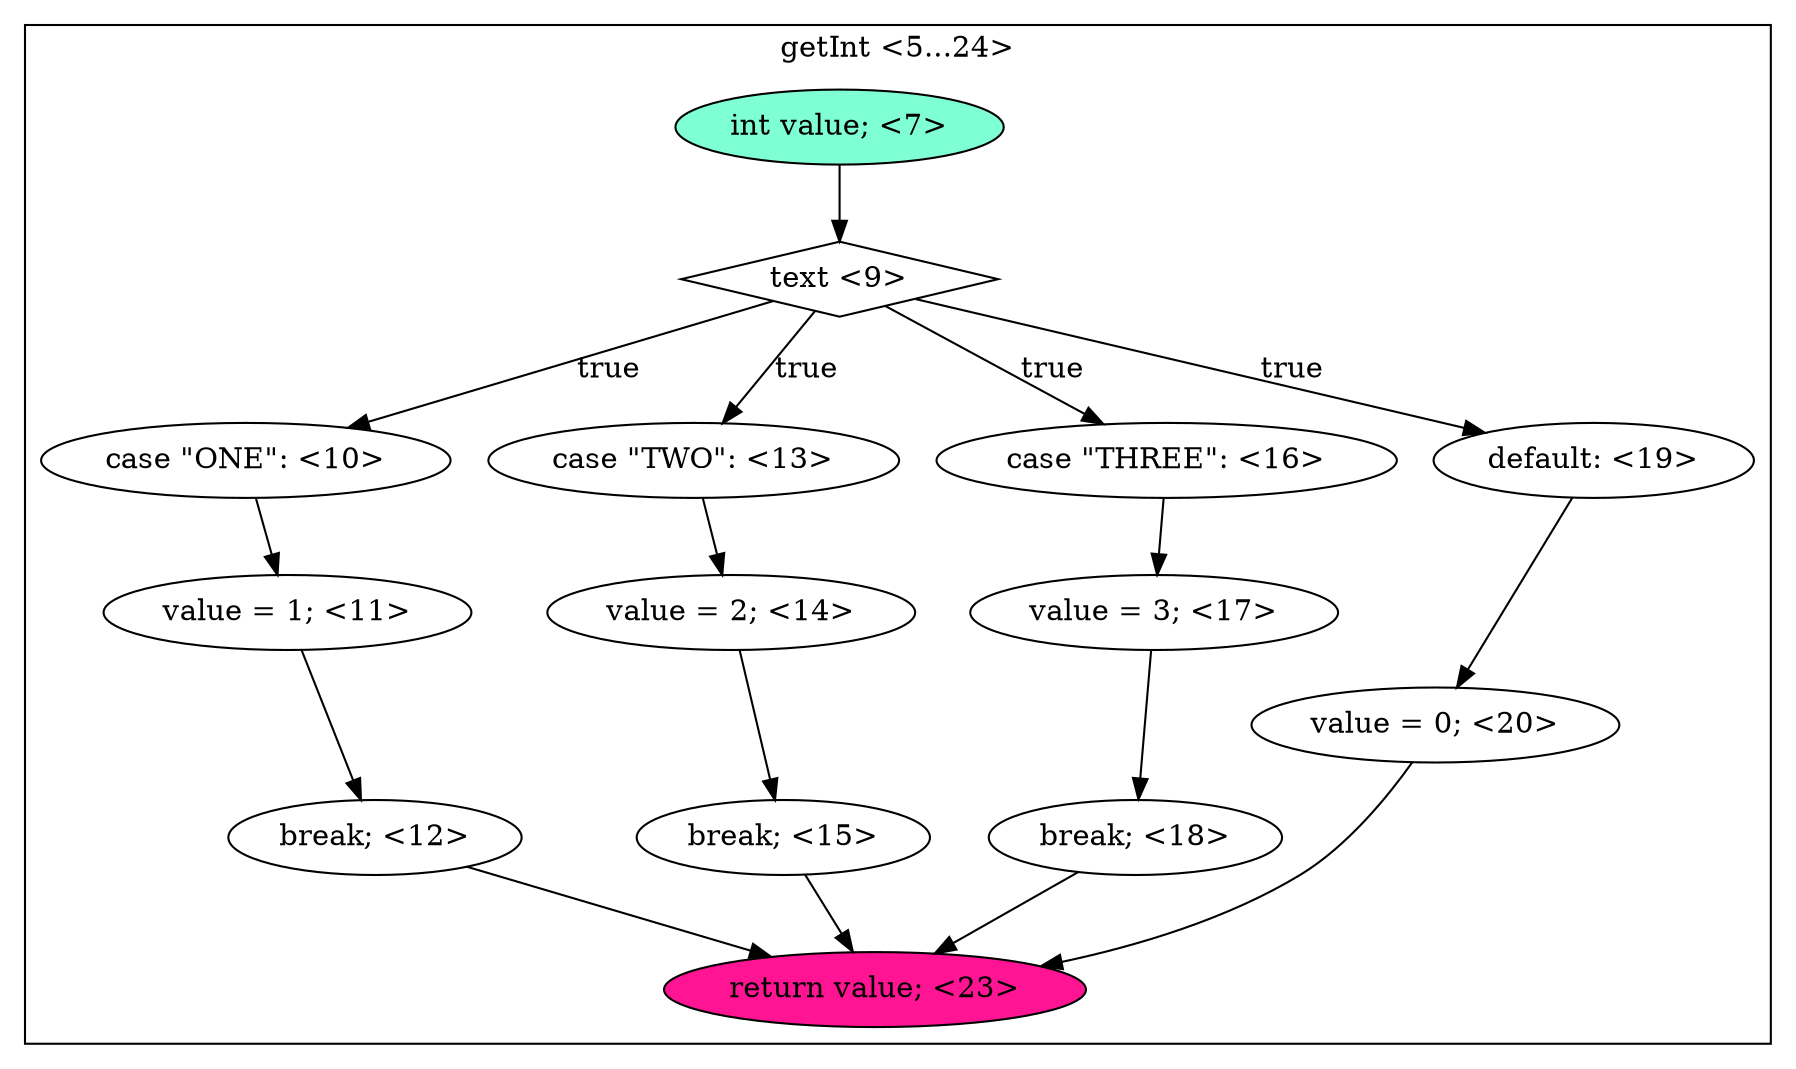 digraph CFG {
subgraph cluster0 {
label = "getInt <5...24>";
0.0 [style = filled, label = "int value; <7>", fillcolor = aquamarine, shape = ellipse];
0.1 [style = filled, label = "text <9>", fillcolor = white, shape = diamond];
0.2 [style = filled, label = "case \"ONE\": <10>", fillcolor = white, shape = ellipse];
0.3 [style = filled, label = "value = 1; <11>", fillcolor = white, shape = ellipse];
0.4 [style = filled, label = "break; <12>", fillcolor = white, shape = ellipse];
0.5 [style = filled, label = "case \"TWO\": <13>", fillcolor = white, shape = ellipse];
0.6 [style = filled, label = "value = 2; <14>", fillcolor = white, shape = ellipse];
0.7 [style = filled, label = "break; <15>", fillcolor = white, shape = ellipse];
0.8 [style = filled, label = "case \"THREE\": <16>", fillcolor = white, shape = ellipse];
0.9 [style = filled, label = "value = 3; <17>", fillcolor = white, shape = ellipse];
0.10 [style = filled, label = "break; <18>", fillcolor = white, shape = ellipse];
0.11 [style = filled, label = "default: <19>", fillcolor = white, shape = ellipse];
0.12 [style = filled, label = "value = 0; <20>", fillcolor = white, shape = ellipse];
0.13 [style = filled, label = "return value; <23>", fillcolor = deeppink, shape = ellipse];
0.0 -> 0.1 [style = solid, label=""];
0.1 -> 0.2 [style = solid, label="true"];
0.1 -> 0.5 [style = solid, label="true"];
0.1 -> 0.8 [style = solid, label="true"];
0.1 -> 0.11 [style = solid, label="true"];
0.2 -> 0.3 [style = solid, label=""];
0.3 -> 0.4 [style = solid, label=""];
0.4 -> 0.13 [style = solid, label=""];
0.5 -> 0.6 [style = solid, label=""];
0.6 -> 0.7 [style = solid, label=""];
0.7 -> 0.13 [style = solid, label=""];
0.8 -> 0.9 [style = solid, label=""];
0.9 -> 0.10 [style = solid, label=""];
0.10 -> 0.13 [style = solid, label=""];
0.11 -> 0.12 [style = solid, label=""];
0.12 -> 0.13 [style = solid, label=""];
}
}
